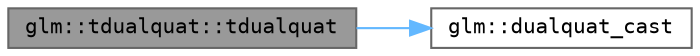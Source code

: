 digraph "glm::tdualquat::tdualquat"
{
 // LATEX_PDF_SIZE
  bgcolor="transparent";
  edge [fontname=Terminal,fontsize=10,labelfontname=Helvetica,labelfontsize=10];
  node [fontname=Terminal,fontsize=10,shape=box,height=0.2,width=0.4];
  rankdir="LR";
  Node1 [label="glm::tdualquat::tdualquat",height=0.2,width=0.4,color="gray40", fillcolor="grey60", style="filled", fontcolor="black",tooltip=" "];
  Node1 -> Node2 [color="steelblue1",style="solid"];
  Node2 [label="glm::dualquat_cast",height=0.2,width=0.4,color="grey40", fillcolor="white", style="filled",URL="$group__gtx__dual__quaternion.html#ga752ed38a7e05cea2cd8aa5936f7187dc",tooltip=" "];
}
